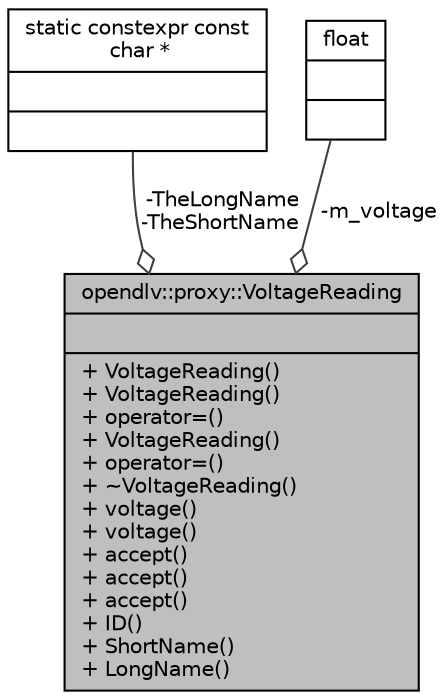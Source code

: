 digraph "opendlv::proxy::VoltageReading"
{
 // LATEX_PDF_SIZE
  edge [fontname="Helvetica",fontsize="10",labelfontname="Helvetica",labelfontsize="10"];
  node [fontname="Helvetica",fontsize="10",shape=record];
  Node1 [label="{opendlv::proxy::VoltageReading\n||+ VoltageReading()\l+ VoltageReading()\l+ operator=()\l+ VoltageReading()\l+ operator=()\l+ ~VoltageReading()\l+ voltage()\l+ voltage()\l+ accept()\l+ accept()\l+ accept()\l+ ID()\l+ ShortName()\l+ LongName()\l}",height=0.2,width=0.4,color="black", fillcolor="grey75", style="filled", fontcolor="black",tooltip=" "];
  Node2 -> Node1 [color="grey25",fontsize="10",style="solid",label=" -TheLongName\n-TheShortName" ,arrowhead="odiamond"];
  Node2 [label="{static constexpr const\l char *\n||}",height=0.2,width=0.4,color="black", fillcolor="white", style="filled",tooltip=" "];
  Node3 -> Node1 [color="grey25",fontsize="10",style="solid",label=" -m_voltage" ,arrowhead="odiamond"];
  Node3 [label="{float\n||}",height=0.2,width=0.4,color="black", fillcolor="white", style="filled",tooltip=" "];
}
